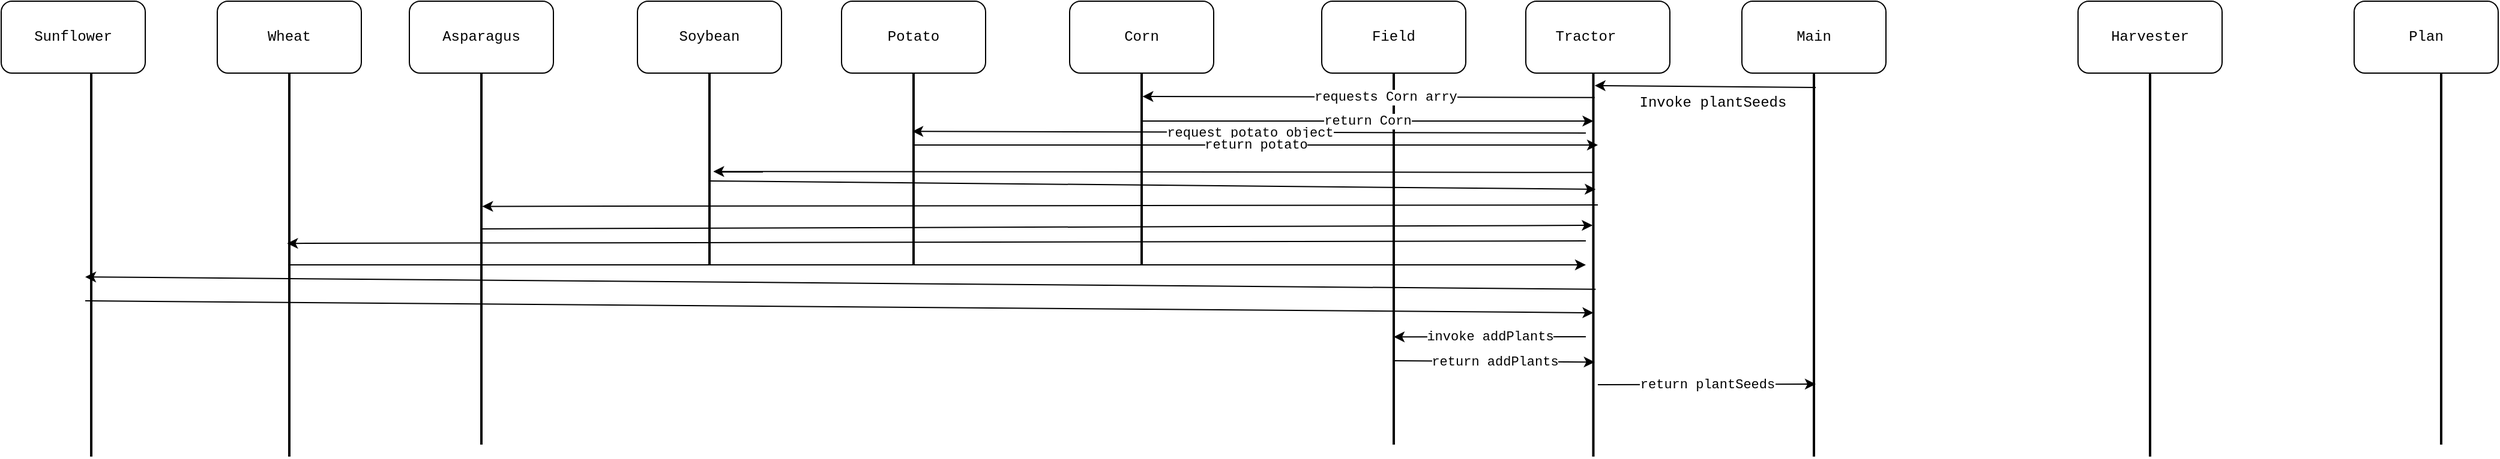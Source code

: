 <mxfile>
    <diagram id="urxjPISI1asEZa0bydpk" name="Page-1">
        <mxGraphModel dx="3006" dy="607" grid="1" gridSize="10" guides="1" tooltips="1" connect="1" arrows="1" fold="1" page="1" pageScale="1" pageWidth="850" pageHeight="1100" math="0" shadow="0">
            <root>
                <mxCell id="0"/>
                <mxCell id="1" parent="0"/>
                <mxCell id="5" value="" style="rounded=1;whiteSpace=wrap;html=1;" vertex="1" parent="1">
                    <mxGeometry x="380" y="20" width="120" height="60" as="geometry"/>
                </mxCell>
                <mxCell id="6" value="" style="rounded=1;whiteSpace=wrap;html=1;" vertex="1" parent="1">
                    <mxGeometry x="30" y="20" width="120" height="60" as="geometry"/>
                </mxCell>
                <mxCell id="7" value="" style="rounded=1;whiteSpace=wrap;html=1;" vertex="1" parent="1">
                    <mxGeometry x="660" y="20" width="120" height="60" as="geometry"/>
                </mxCell>
                <mxCell id="9" value="" style="line;strokeWidth=2;direction=south;html=1;" vertex="1" parent="1">
                    <mxGeometry x="85" y="80" width="10" height="160" as="geometry"/>
                </mxCell>
                <mxCell id="10" value="" style="line;strokeWidth=2;direction=south;html=1;" vertex="1" parent="1">
                    <mxGeometry x="85" y="230" width="10" height="160" as="geometry"/>
                </mxCell>
                <mxCell id="36" style="edgeStyle=none;html=1;exitX=0.075;exitY=0.349;exitDx=0;exitDy=0;exitPerimeter=0;fontFamily=Courier New;entryX=0.065;entryY=0.354;entryDx=0;entryDy=0;entryPerimeter=0;" edge="1" parent="1" source="11" target="43">
                    <mxGeometry relative="1" as="geometry">
                        <mxPoint x="250" y="120" as="targetPoint"/>
                        <Array as="points"/>
                    </mxGeometry>
                </mxCell>
                <mxCell id="11" value="" style="line;strokeWidth=2;direction=south;html=1;" vertex="1" parent="1">
                    <mxGeometry x="435" y="80" width="10" height="160" as="geometry"/>
                </mxCell>
                <mxCell id="12" value="" style="line;strokeWidth=2;direction=south;html=1;" vertex="1" parent="1">
                    <mxGeometry x="715" y="80" width="10" height="160" as="geometry"/>
                </mxCell>
                <mxCell id="15" value="Main" style="text;html=1;strokeColor=none;fillColor=none;align=center;verticalAlign=middle;whiteSpace=wrap;rounded=0;fontFamily=Courier New;" vertex="1" parent="1">
                    <mxGeometry x="410" y="35" width="60" height="30" as="geometry"/>
                </mxCell>
                <mxCell id="17" value="Harvester" style="text;html=1;strokeColor=none;fillColor=none;align=center;verticalAlign=middle;whiteSpace=wrap;rounded=0;fontFamily=Courier New;" vertex="1" parent="1">
                    <mxGeometry x="690" y="35" width="60" height="30" as="geometry"/>
                </mxCell>
                <mxCell id="18" value="Field" style="text;html=1;strokeColor=none;fillColor=none;align=center;verticalAlign=middle;whiteSpace=wrap;rounded=0;fontFamily=Courier New;" vertex="1" parent="1">
                    <mxGeometry x="60" y="35" width="60" height="30" as="geometry"/>
                </mxCell>
                <mxCell id="19" value="" style="rounded=1;whiteSpace=wrap;html=1;fontFamily=Courier New;" vertex="1" parent="1">
                    <mxGeometry x="200" y="20" width="120" height="60" as="geometry"/>
                </mxCell>
                <mxCell id="20" value="" style="rounded=1;whiteSpace=wrap;html=1;fontFamily=Courier New;" vertex="1" parent="1">
                    <mxGeometry x="890" y="20" width="120" height="60" as="geometry"/>
                </mxCell>
                <mxCell id="21" value="Tractor" style="text;html=1;strokeColor=none;fillColor=none;align=center;verticalAlign=middle;whiteSpace=wrap;rounded=0;fontFamily=Courier New;" vertex="1" parent="1">
                    <mxGeometry x="220" y="35" width="60" height="30" as="geometry"/>
                </mxCell>
                <mxCell id="22" value="" style="rounded=1;whiteSpace=wrap;html=1;fontFamily=Courier New;" vertex="1" parent="1">
                    <mxGeometry x="-180" y="20" width="120" height="60" as="geometry"/>
                </mxCell>
                <mxCell id="23" value="Corn" style="text;html=1;strokeColor=none;fillColor=none;align=center;verticalAlign=middle;whiteSpace=wrap;rounded=0;fontFamily=Courier New;" vertex="1" parent="1">
                    <mxGeometry x="-150" y="35" width="60" height="30" as="geometry"/>
                </mxCell>
                <mxCell id="24" value="" style="rounded=1;whiteSpace=wrap;html=1;fontFamily=Courier New;" vertex="1" parent="1">
                    <mxGeometry x="-370" y="20" width="120" height="60" as="geometry"/>
                </mxCell>
                <mxCell id="25" value="" style="rounded=1;whiteSpace=wrap;html=1;fontFamily=Courier New;" vertex="1" parent="1">
                    <mxGeometry x="-540" y="20" width="120" height="60" as="geometry"/>
                </mxCell>
                <mxCell id="26" value="Soybean" style="text;html=1;strokeColor=none;fillColor=none;align=center;verticalAlign=middle;whiteSpace=wrap;rounded=0;fontFamily=Courier New;" vertex="1" parent="1">
                    <mxGeometry x="-510" y="35" width="60" height="30" as="geometry"/>
                </mxCell>
                <mxCell id="27" value="" style="rounded=1;whiteSpace=wrap;html=1;fontFamily=Courier New;" vertex="1" parent="1">
                    <mxGeometry x="-730" y="20" width="120" height="60" as="geometry"/>
                </mxCell>
                <mxCell id="28" value="Potato" style="text;html=1;strokeColor=none;fillColor=none;align=center;verticalAlign=middle;whiteSpace=wrap;rounded=0;fontFamily=Courier New;" vertex="1" parent="1">
                    <mxGeometry x="-340" y="35" width="60" height="30" as="geometry"/>
                </mxCell>
                <mxCell id="29" value="Asparagus" style="text;html=1;strokeColor=none;fillColor=none;align=center;verticalAlign=middle;whiteSpace=wrap;rounded=0;fontFamily=Courier New;" vertex="1" parent="1">
                    <mxGeometry x="-700" y="35" width="60" height="30" as="geometry"/>
                </mxCell>
                <mxCell id="30" value="" style="rounded=1;whiteSpace=wrap;html=1;fontFamily=Courier New;" vertex="1" parent="1">
                    <mxGeometry x="-890" y="20" width="120" height="60" as="geometry"/>
                </mxCell>
                <mxCell id="31" value="Wheat" style="text;html=1;strokeColor=none;fillColor=none;align=center;verticalAlign=middle;whiteSpace=wrap;rounded=0;fontFamily=Courier New;" vertex="1" parent="1">
                    <mxGeometry x="-860" y="35" width="60" height="30" as="geometry"/>
                </mxCell>
                <mxCell id="32" value="" style="rounded=1;whiteSpace=wrap;html=1;fontFamily=Courier New;" vertex="1" parent="1">
                    <mxGeometry x="-1070" y="20" width="120" height="60" as="geometry"/>
                </mxCell>
                <mxCell id="33" value="Sunflower" style="text;html=1;strokeColor=none;fillColor=none;align=center;verticalAlign=middle;whiteSpace=wrap;rounded=0;fontFamily=Courier New;" vertex="1" parent="1">
                    <mxGeometry x="-1040" y="35" width="60" height="30" as="geometry"/>
                </mxCell>
                <mxCell id="34" value="Plan" style="text;html=1;strokeColor=none;fillColor=none;align=center;verticalAlign=middle;whiteSpace=wrap;rounded=0;fontFamily=Courier New;" vertex="1" parent="1">
                    <mxGeometry x="920" y="35" width="60" height="30" as="geometry"/>
                </mxCell>
                <mxCell id="37" value="" style="line;strokeWidth=2;direction=south;html=1;fontFamily=Courier New;" vertex="1" parent="1">
                    <mxGeometry x="960" y="80" width="5" height="160" as="geometry"/>
                </mxCell>
                <mxCell id="38" value="Invoke plantSeeds" style="text;html=1;strokeColor=none;fillColor=none;align=center;verticalAlign=middle;whiteSpace=wrap;rounded=0;fontFamily=Courier New;" vertex="1" parent="1">
                    <mxGeometry x="251.25" y="90" width="210" height="30" as="geometry"/>
                </mxCell>
                <mxCell id="42" value="" style="line;strokeWidth=2;direction=south;html=1;fontFamily=Courier New;" vertex="1" parent="1">
                    <mxGeometry x="435" y="240" width="10" height="160" as="geometry"/>
                </mxCell>
                <mxCell id="43" value="" style="line;strokeWidth=2;direction=south;html=1;fontFamily=Courier New;" vertex="1" parent="1">
                    <mxGeometry x="252.5" y="80" width="7.5" height="160" as="geometry"/>
                </mxCell>
                <mxCell id="45" value="" style="line;strokeWidth=2;direction=south;html=1;fontFamily=Courier New;" vertex="1" parent="1">
                    <mxGeometry x="-675" y="230" width="10" height="160" as="geometry"/>
                </mxCell>
                <mxCell id="46" value="" style="line;strokeWidth=2;direction=south;html=1;fontFamily=Courier New;" vertex="1" parent="1">
                    <mxGeometry x="-125" y="80" width="10" height="160" as="geometry"/>
                </mxCell>
                <mxCell id="47" value="" style="line;strokeWidth=2;direction=south;html=1;fontFamily=Courier New;" vertex="1" parent="1">
                    <mxGeometry x="-315" y="80" width="10" height="160" as="geometry"/>
                </mxCell>
                <mxCell id="48" value="" style="line;strokeWidth=2;direction=south;html=1;fontFamily=Courier New;" vertex="1" parent="1">
                    <mxGeometry x="-835" y="80" width="10" height="160" as="geometry"/>
                </mxCell>
                <mxCell id="49" value="" style="line;strokeWidth=2;direction=south;html=1;fontFamily=Courier New;" vertex="1" parent="1">
                    <mxGeometry x="-1000" y="80" width="10" height="160" as="geometry"/>
                </mxCell>
                <mxCell id="50" value="" style="line;strokeWidth=2;direction=south;html=1;fontFamily=Courier New;" vertex="1" parent="1">
                    <mxGeometry x="-675" y="80" width="10" height="160" as="geometry"/>
                </mxCell>
                <mxCell id="51" value="" style="line;strokeWidth=2;direction=south;html=1;fontFamily=Courier New;" vertex="1" parent="1">
                    <mxGeometry x="-485" y="80" width="10" height="160" as="geometry"/>
                </mxCell>
                <mxCell id="54" value="" style="line;strokeWidth=2;direction=south;html=1;fontFamily=Courier New;" vertex="1" parent="1">
                    <mxGeometry x="251.25" y="240" width="10" height="160" as="geometry"/>
                </mxCell>
                <mxCell id="55" value="" style="line;strokeWidth=2;direction=south;html=1;fontFamily=Courier New;" vertex="1" parent="1">
                    <mxGeometry x="715" y="240" width="10" height="160" as="geometry"/>
                </mxCell>
                <mxCell id="56" value="" style="line;strokeWidth=2;direction=south;html=1;fontFamily=Courier New;" vertex="1" parent="1">
                    <mxGeometry x="957.5" y="230" width="10" height="160" as="geometry"/>
                </mxCell>
                <mxCell id="64" value="" style="endArrow=classic;html=1;fontFamily=Courier New;entryX=0.513;entryY=0.182;entryDx=0;entryDy=0;entryPerimeter=0;exitX=0.518;exitY=0.465;exitDx=0;exitDy=0;exitPerimeter=0;" edge="1" parent="1" source="43" target="51">
                    <mxGeometry width="50" height="50" relative="1" as="geometry">
                        <mxPoint x="250" y="160" as="sourcePoint"/>
                        <mxPoint x="300" y="110" as="targetPoint"/>
                    </mxGeometry>
                </mxCell>
                <mxCell id="65" value="" style="endArrow=classic;html=1;fontFamily=Courier New;entryX=0.606;entryY=0.243;entryDx=0;entryDy=0;entryPerimeter=0;" edge="1" parent="1" target="43">
                    <mxGeometry width="50" height="50" relative="1" as="geometry">
                        <mxPoint x="-480" y="170" as="sourcePoint"/>
                        <mxPoint x="-430" y="120" as="targetPoint"/>
                    </mxGeometry>
                </mxCell>
                <mxCell id="66" value="" style="line;strokeWidth=2;direction=south;html=1;fontFamily=Courier New;" vertex="1" parent="1">
                    <mxGeometry x="-835" y="240" width="10" height="160" as="geometry"/>
                </mxCell>
                <mxCell id="67" value="" style="line;strokeWidth=2;direction=south;html=1;fontFamily=Courier New;" vertex="1" parent="1">
                    <mxGeometry x="-1000" y="240" width="10" height="160" as="geometry"/>
                </mxCell>
                <mxCell id="68" value="" style="endArrow=classic;html=1;fontFamily=Courier New;entryX=0.695;entryY=0.432;entryDx=0;entryDy=0;entryPerimeter=0;" edge="1" parent="1" target="50">
                    <mxGeometry width="50" height="50" relative="1" as="geometry">
                        <mxPoint x="260" y="190" as="sourcePoint"/>
                        <mxPoint x="310" y="140" as="targetPoint"/>
                    </mxGeometry>
                </mxCell>
                <mxCell id="69" value="" style="endArrow=classic;html=1;fontFamily=Courier New;entryX=0.794;entryY=0.576;entryDx=0;entryDy=0;entryPerimeter=0;" edge="1" parent="1" target="43">
                    <mxGeometry width="50" height="50" relative="1" as="geometry">
                        <mxPoint x="-670" y="210" as="sourcePoint"/>
                        <mxPoint x="-620" y="160" as="targetPoint"/>
                    </mxGeometry>
                </mxCell>
                <mxCell id="70" value="" style="endArrow=classic;html=1;fontFamily=Courier New;entryX=0.888;entryY=0.682;entryDx=0;entryDy=0;entryPerimeter=0;" edge="1" parent="1" target="48">
                    <mxGeometry width="50" height="50" relative="1" as="geometry">
                        <mxPoint x="250" y="220" as="sourcePoint"/>
                        <mxPoint x="300" y="170" as="targetPoint"/>
                    </mxGeometry>
                </mxCell>
                <mxCell id="71" value="" style="endArrow=classic;html=1;fontFamily=Courier New;" edge="1" parent="1">
                    <mxGeometry width="50" height="50" relative="1" as="geometry">
                        <mxPoint x="-830" y="240" as="sourcePoint"/>
                        <mxPoint x="250" y="240" as="targetPoint"/>
                    </mxGeometry>
                </mxCell>
                <mxCell id="72" value="" style="endArrow=classic;html=1;fontFamily=Courier New;entryX=0.063;entryY=1;entryDx=0;entryDy=0;entryPerimeter=0;exitX=0.127;exitY=0.307;exitDx=0;exitDy=0;exitPerimeter=0;" edge="1" parent="1" source="54" target="67">
                    <mxGeometry width="50" height="50" relative="1" as="geometry">
                        <mxPoint x="250" y="260" as="sourcePoint"/>
                        <mxPoint x="-390" y="260" as="targetPoint"/>
                    </mxGeometry>
                </mxCell>
                <mxCell id="73" value="" style="endArrow=classic;html=1;fontFamily=Courier New;entryX=0.25;entryY=0.5;entryDx=0;entryDy=0;entryPerimeter=0;" edge="1" parent="1" target="54">
                    <mxGeometry width="50" height="50" relative="1" as="geometry">
                        <mxPoint x="-1000" y="270" as="sourcePoint"/>
                        <mxPoint x="-950" y="220" as="targetPoint"/>
                    </mxGeometry>
                </mxCell>
                <mxCell id="76" value="" style="endArrow=classic;html=1;fontFamily=Courier New;entryX=0.122;entryY=0.432;entryDx=0;entryDy=0;entryPerimeter=0;exitX=0.127;exitY=0.354;exitDx=0;exitDy=0;exitPerimeter=0;" edge="1" parent="1" source="43" target="46">
                    <mxGeometry relative="1" as="geometry">
                        <mxPoint x="90" y="100" as="sourcePoint"/>
                        <mxPoint x="190" y="100" as="targetPoint"/>
                    </mxGeometry>
                </mxCell>
                <mxCell id="77" value="requests Corn arry" style="edgeLabel;resizable=0;html=1;align=center;verticalAlign=middle;fontFamily=Courier New;" connectable="0" vertex="1" parent="76">
                    <mxGeometry relative="1" as="geometry">
                        <mxPoint x="14" as="offset"/>
                    </mxGeometry>
                </mxCell>
                <mxCell id="80" value="" style="endArrow=classic;html=1;fontFamily=Courier New;entryX=0.25;entryY=0.5;entryDx=0;entryDy=0;entryPerimeter=0;" edge="1" parent="1" target="43">
                    <mxGeometry relative="1" as="geometry">
                        <mxPoint x="-120" y="120" as="sourcePoint"/>
                        <mxPoint x="-20" y="120" as="targetPoint"/>
                    </mxGeometry>
                </mxCell>
                <mxCell id="81" value="return Corn" style="edgeLabel;resizable=0;html=1;align=center;verticalAlign=middle;fontFamily=Courier New;" connectable="0" vertex="1" parent="80">
                    <mxGeometry relative="1" as="geometry"/>
                </mxCell>
                <mxCell id="82" value="" style="endArrow=classic;html=1;fontFamily=Courier New;entryX=0.304;entryY=0.599;entryDx=0;entryDy=0;entryPerimeter=0;" edge="1" parent="1" target="47">
                    <mxGeometry relative="1" as="geometry">
                        <mxPoint x="250" y="130" as="sourcePoint"/>
                        <mxPoint x="-130" y="130" as="targetPoint"/>
                    </mxGeometry>
                </mxCell>
                <mxCell id="83" value="request potato object" style="edgeLabel;resizable=0;html=1;align=center;verticalAlign=middle;fontFamily=Courier New;" connectable="0" vertex="1" parent="82">
                    <mxGeometry relative="1" as="geometry"/>
                </mxCell>
                <mxCell id="84" value="" style="endArrow=classic;html=1;fontFamily=Courier New;entryX=0.375;entryY=0;entryDx=0;entryDy=0;entryPerimeter=0;" edge="1" parent="1" target="43">
                    <mxGeometry relative="1" as="geometry">
                        <mxPoint x="-310" y="140" as="sourcePoint"/>
                        <mxPoint x="-210" y="140" as="targetPoint"/>
                    </mxGeometry>
                </mxCell>
                <mxCell id="85" value="return potato" style="edgeLabel;resizable=0;html=1;align=center;verticalAlign=middle;fontFamily=Courier New;" connectable="0" vertex="1" parent="84">
                    <mxGeometry relative="1" as="geometry"/>
                </mxCell>
                <mxCell id="86" value="" style="endArrow=classic;html=1;fontFamily=Courier New;entryX=0.622;entryY=0.349;entryDx=0;entryDy=0;entryPerimeter=0;" edge="1" parent="1" target="42">
                    <mxGeometry relative="1" as="geometry">
                        <mxPoint x="260" y="340" as="sourcePoint"/>
                        <mxPoint x="440" y="290" as="targetPoint"/>
                    </mxGeometry>
                </mxCell>
                <mxCell id="87" value="return plantSeeds" style="edgeLabel;resizable=0;html=1;align=center;verticalAlign=middle;fontFamily=Courier New;" connectable="0" vertex="1" parent="86">
                    <mxGeometry relative="1" as="geometry"/>
                </mxCell>
                <mxCell id="88" value="" style="endArrow=classic;html=1;fontFamily=Courier New;entryX=0.438;entryY=0.5;entryDx=0;entryDy=0;entryPerimeter=0;" edge="1" parent="1" target="10">
                    <mxGeometry relative="1" as="geometry">
                        <mxPoint x="250" y="300" as="sourcePoint"/>
                        <mxPoint x="350" y="300" as="targetPoint"/>
                    </mxGeometry>
                </mxCell>
                <mxCell id="89" value="invoke addPlants" style="edgeLabel;resizable=0;html=1;align=center;verticalAlign=middle;fontFamily=Courier New;" connectable="0" vertex="1" parent="88">
                    <mxGeometry relative="1" as="geometry"/>
                </mxCell>
                <mxCell id="90" value="" style="endArrow=classic;html=1;fontFamily=Courier New;entryX=0.507;entryY=0.39;entryDx=0;entryDy=0;entryPerimeter=0;" edge="1" parent="1" target="54">
                    <mxGeometry relative="1" as="geometry">
                        <mxPoint x="90" y="320" as="sourcePoint"/>
                        <mxPoint x="190" y="320" as="targetPoint"/>
                    </mxGeometry>
                </mxCell>
                <mxCell id="91" value="return addPlants" style="edgeLabel;resizable=0;html=1;align=center;verticalAlign=middle;fontFamily=Courier New;" connectable="0" vertex="1" parent="90">
                    <mxGeometry relative="1" as="geometry"/>
                </mxCell>
            </root>
        </mxGraphModel>
    </diagram>
</mxfile>